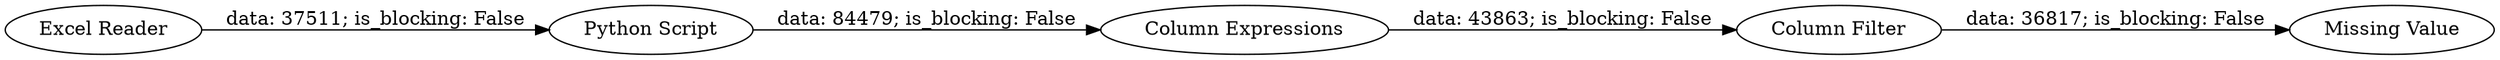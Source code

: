 digraph {
	"-2448577128598373164_7" [label="Python Script"]
	"-2448577128598373164_2" [label="Excel Reader"]
	"-2448577128598373164_4" [label="Column Expressions"]
	"-2448577128598373164_8" [label="Missing Value"]
	"-2448577128598373164_9" [label="Column Filter"]
	"-2448577128598373164_7" -> "-2448577128598373164_4" [label="data: 84479; is_blocking: False"]
	"-2448577128598373164_9" -> "-2448577128598373164_8" [label="data: 36817; is_blocking: False"]
	"-2448577128598373164_4" -> "-2448577128598373164_9" [label="data: 43863; is_blocking: False"]
	"-2448577128598373164_2" -> "-2448577128598373164_7" [label="data: 37511; is_blocking: False"]
	rankdir=LR
}
